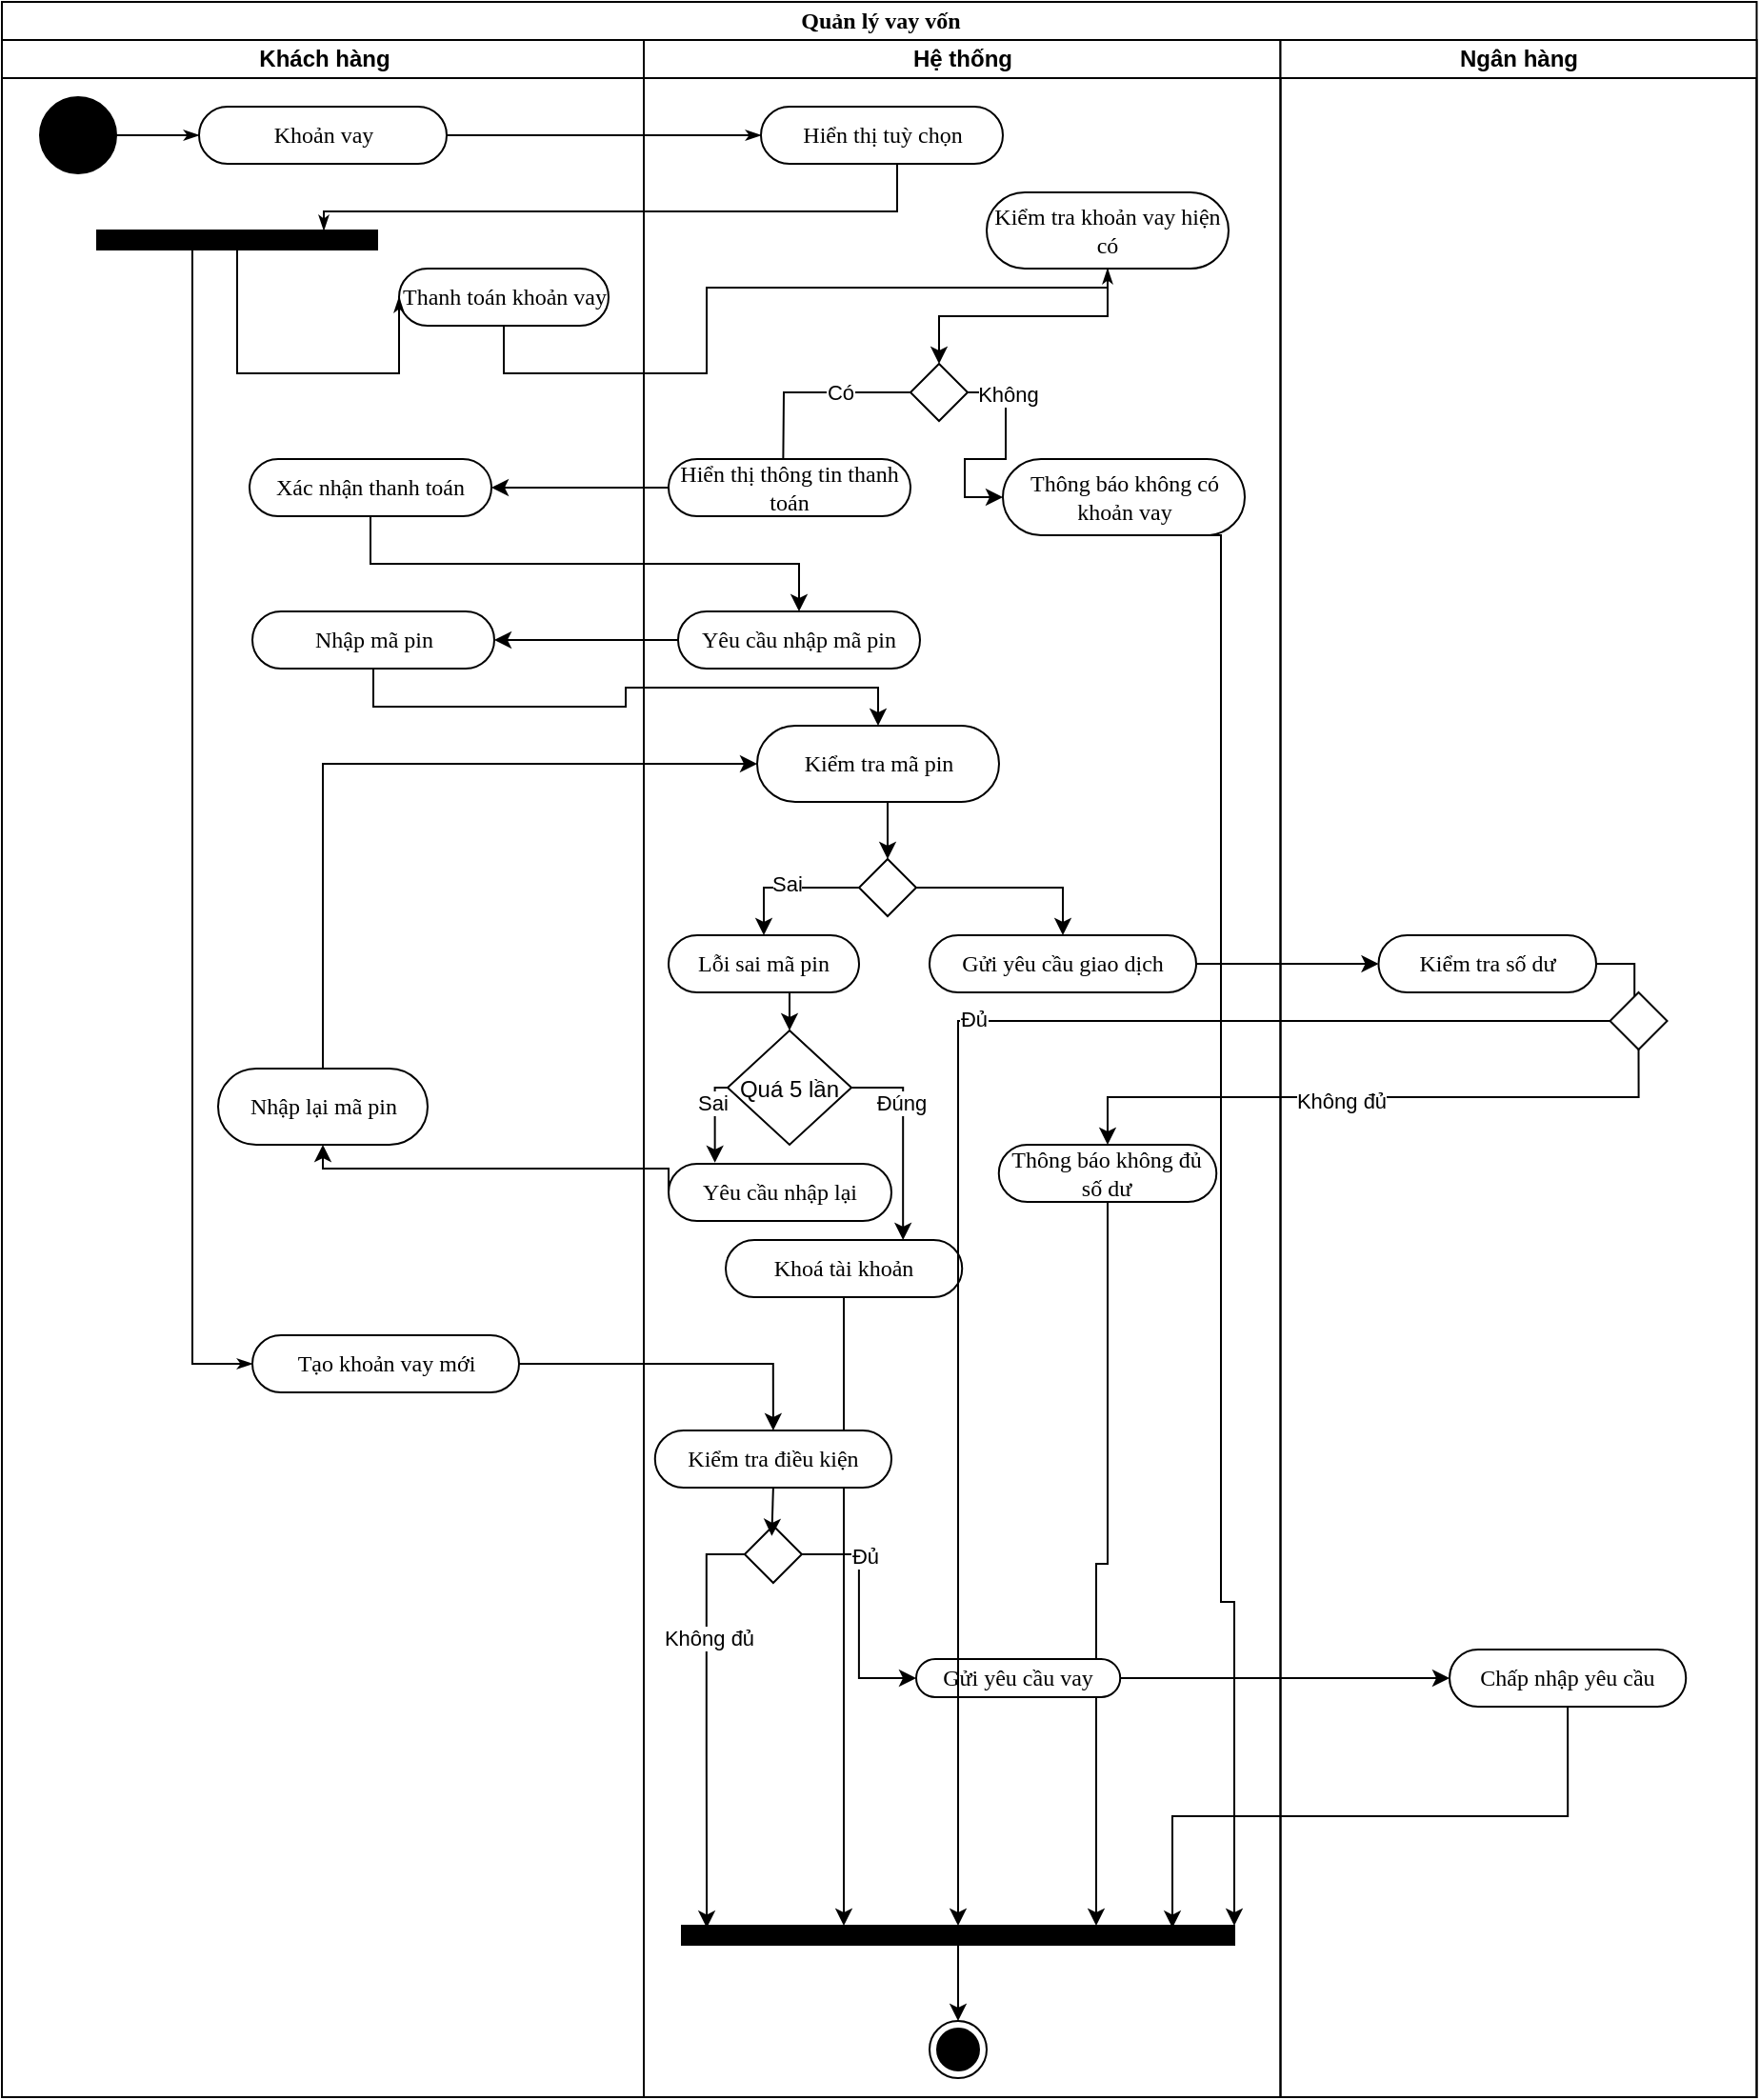 <mxfile version="26.0.16">
  <diagram name="Trang-1" id="R6pPkdFJowUrBxE6vwju">
    <mxGraphModel dx="1647" dy="-241" grid="1" gridSize="10" guides="1" tooltips="1" connect="1" arrows="1" fold="1" page="1" pageScale="1" pageWidth="827" pageHeight="1169" math="0" shadow="0">
      <root>
        <mxCell id="0" />
        <mxCell id="1" parent="0" />
        <mxCell id="VxItNK5nw-ICN9mxkyNQ-1" value="&#xa;    &#xa;        &#xa;            &#xa;            &#xa;            &#xa;            &#xa;                &#xa;                &#xa;            &#xa;            &#xa;            &#xa;        &#xa;        &#xa;        &#xa;            &#xa;            &#xa;                &#xa;                &#xa;            &#xa;            &#xa;            &#xa;                &#xa;                &#xa;            &#xa;            &#xa;        &#xa;        &#xa;        &#xa;            &#xa;            &#xa;                &#xa;                &#xa;            &#xa;        &#xa;        &#xa;        &#xa;        &#xa;    &#xa;" style="text;whiteSpace=wrap;html=1;" vertex="1" parent="1">
          <mxGeometry x="930" y="1400" width="30" height="580" as="geometry" />
        </mxCell>
        <mxCell id="VxItNK5nw-ICN9mxkyNQ-2" value="Quản lý vay vốn" style="swimlane;html=1;childLayout=stackLayout;startSize=20;rounded=0;shadow=0;comic=0;labelBackgroundColor=none;strokeWidth=1;fontFamily=Verdana;fontSize=12;align=center;fixedWidth=1;" vertex="1" parent="1">
          <mxGeometry x="470" y="1170" width="921.25" height="1100" as="geometry">
            <mxRectangle x="40" y="20" width="70" height="30" as="alternateBounds" />
          </mxGeometry>
        </mxCell>
        <mxCell id="VxItNK5nw-ICN9mxkyNQ-3" style="edgeStyle=orthogonalEdgeStyle;rounded=0;html=1;labelBackgroundColor=none;startArrow=none;startFill=0;startSize=5;endArrow=classicThin;endFill=1;endSize=5;jettySize=auto;orthogonalLoop=1;strokeWidth=1;fontFamily=Verdana;fontSize=12" edge="1" parent="VxItNK5nw-ICN9mxkyNQ-2" source="VxItNK5nw-ICN9mxkyNQ-15" target="VxItNK5nw-ICN9mxkyNQ-25">
          <mxGeometry relative="1" as="geometry">
            <mxPoint x="400" y="160" as="targetPoint" />
          </mxGeometry>
        </mxCell>
        <mxCell id="VxItNK5nw-ICN9mxkyNQ-4" style="edgeStyle=orthogonalEdgeStyle;rounded=0;html=1;labelBackgroundColor=none;startArrow=none;startFill=0;startSize=5;endArrow=classicThin;endFill=1;endSize=5;jettySize=auto;orthogonalLoop=1;strokeWidth=1;fontFamily=Verdana;fontSize=12" edge="1" parent="VxItNK5nw-ICN9mxkyNQ-2" source="VxItNK5nw-ICN9mxkyNQ-25" target="VxItNK5nw-ICN9mxkyNQ-17">
          <mxGeometry relative="1" as="geometry">
            <mxPoint x="244" y="80" as="sourcePoint" />
            <mxPoint x="409" y="80" as="targetPoint" />
            <Array as="points">
              <mxPoint x="470" y="110" />
              <mxPoint x="169" y="110" />
            </Array>
          </mxGeometry>
        </mxCell>
        <mxCell id="VxItNK5nw-ICN9mxkyNQ-5" style="edgeStyle=orthogonalEdgeStyle;rounded=0;html=1;labelBackgroundColor=none;startArrow=none;startFill=0;startSize=5;endArrow=classicThin;endFill=1;endSize=5;jettySize=auto;orthogonalLoop=1;strokeWidth=1;fontFamily=Verdana;fontSize=12;" edge="1" parent="VxItNK5nw-ICN9mxkyNQ-2" source="VxItNK5nw-ICN9mxkyNQ-18" target="VxItNK5nw-ICN9mxkyNQ-27">
          <mxGeometry relative="1" as="geometry">
            <mxPoint x="225" y="158" as="sourcePoint" />
            <mxPoint x="225" y="210" as="targetPoint" />
            <Array as="points">
              <mxPoint x="370" y="195" />
              <mxPoint x="370" y="150" />
            </Array>
          </mxGeometry>
        </mxCell>
        <mxCell id="VxItNK5nw-ICN9mxkyNQ-6" style="edgeStyle=elbowEdgeStyle;rounded=0;orthogonalLoop=1;jettySize=auto;html=1;elbow=vertical;exitX=0;exitY=0.5;exitDx=0;exitDy=0;" edge="1" parent="VxItNK5nw-ICN9mxkyNQ-2" source="VxItNK5nw-ICN9mxkyNQ-38" target="VxItNK5nw-ICN9mxkyNQ-22">
          <mxGeometry relative="1" as="geometry" />
        </mxCell>
        <mxCell id="VxItNK5nw-ICN9mxkyNQ-7" style="edgeStyle=orthogonalEdgeStyle;rounded=0;orthogonalLoop=1;jettySize=auto;html=1;exitX=0;exitY=0.5;exitDx=0;exitDy=0;entryX=1;entryY=0.5;entryDx=0;entryDy=0;" edge="1" parent="VxItNK5nw-ICN9mxkyNQ-2" source="VxItNK5nw-ICN9mxkyNQ-48" target="VxItNK5nw-ICN9mxkyNQ-21">
          <mxGeometry relative="1" as="geometry" />
        </mxCell>
        <mxCell id="VxItNK5nw-ICN9mxkyNQ-8" style="edgeStyle=orthogonalEdgeStyle;rounded=0;orthogonalLoop=1;jettySize=auto;html=1;exitX=0.5;exitY=1;exitDx=0;exitDy=0;entryX=0.5;entryY=0;entryDx=0;entryDy=0;" edge="1" parent="VxItNK5nw-ICN9mxkyNQ-2" source="VxItNK5nw-ICN9mxkyNQ-21" target="VxItNK5nw-ICN9mxkyNQ-49">
          <mxGeometry relative="1" as="geometry">
            <mxPoint x="380" y="330" as="targetPoint" />
          </mxGeometry>
        </mxCell>
        <mxCell id="VxItNK5nw-ICN9mxkyNQ-9" style="edgeStyle=orthogonalEdgeStyle;rounded=0;orthogonalLoop=1;jettySize=auto;html=1;exitX=0;exitY=0.5;exitDx=0;exitDy=0;entryX=1;entryY=0.5;entryDx=0;entryDy=0;" edge="1" parent="VxItNK5nw-ICN9mxkyNQ-2" source="VxItNK5nw-ICN9mxkyNQ-49" target="VxItNK5nw-ICN9mxkyNQ-23">
          <mxGeometry relative="1" as="geometry" />
        </mxCell>
        <mxCell id="VxItNK5nw-ICN9mxkyNQ-10" style="edgeStyle=orthogonalEdgeStyle;rounded=0;orthogonalLoop=1;jettySize=auto;html=1;exitX=0.5;exitY=1;exitDx=0;exitDy=0;entryX=0.5;entryY=0;entryDx=0;entryDy=0;" edge="1" parent="VxItNK5nw-ICN9mxkyNQ-2" source="VxItNK5nw-ICN9mxkyNQ-23" target="VxItNK5nw-ICN9mxkyNQ-33">
          <mxGeometry relative="1" as="geometry">
            <mxPoint x="390" y="400" as="targetPoint" />
          </mxGeometry>
        </mxCell>
        <mxCell id="VxItNK5nw-ICN9mxkyNQ-11" style="edgeStyle=orthogonalEdgeStyle;rounded=0;orthogonalLoop=1;jettySize=auto;html=1;exitX=1;exitY=0.5;exitDx=0;exitDy=0;entryX=0;entryY=0.5;entryDx=0;entryDy=0;" edge="1" parent="VxItNK5nw-ICN9mxkyNQ-2" source="VxItNK5nw-ICN9mxkyNQ-36" target="VxItNK5nw-ICN9mxkyNQ-69">
          <mxGeometry relative="1" as="geometry" />
        </mxCell>
        <mxCell id="VxItNK5nw-ICN9mxkyNQ-12" value="Khách hàng" style="swimlane;html=1;startSize=20;" vertex="1" parent="VxItNK5nw-ICN9mxkyNQ-2">
          <mxGeometry y="20" width="337" height="1080" as="geometry" />
        </mxCell>
        <mxCell id="VxItNK5nw-ICN9mxkyNQ-13" value="Tạo khoản vay mới" style="rounded=1;whiteSpace=wrap;html=1;shadow=0;comic=0;labelBackgroundColor=none;strokeWidth=1;fontFamily=Verdana;fontSize=12;align=center;arcSize=50;" vertex="1" parent="VxItNK5nw-ICN9mxkyNQ-12">
          <mxGeometry x="131.5" y="680" width="140" height="30" as="geometry" />
        </mxCell>
        <mxCell id="VxItNK5nw-ICN9mxkyNQ-14" value="" style="ellipse;whiteSpace=wrap;html=1;rounded=0;shadow=0;comic=0;labelBackgroundColor=none;strokeWidth=1;fillColor=#000000;fontFamily=Verdana;fontSize=12;align=center;" vertex="1" parent="VxItNK5nw-ICN9mxkyNQ-12">
          <mxGeometry x="20" y="30" width="40" height="40" as="geometry" />
        </mxCell>
        <mxCell id="VxItNK5nw-ICN9mxkyNQ-15" value="Khoản vay" style="rounded=1;whiteSpace=wrap;html=1;shadow=0;comic=0;labelBackgroundColor=none;strokeWidth=1;fontFamily=Verdana;fontSize=12;align=center;arcSize=50;" vertex="1" parent="VxItNK5nw-ICN9mxkyNQ-12">
          <mxGeometry x="103.5" y="35" width="130" height="30" as="geometry" />
        </mxCell>
        <mxCell id="VxItNK5nw-ICN9mxkyNQ-16" style="edgeStyle=orthogonalEdgeStyle;rounded=0;html=1;labelBackgroundColor=none;startArrow=none;startFill=0;startSize=5;endArrow=classicThin;endFill=1;endSize=5;jettySize=auto;orthogonalLoop=1;strokeWidth=1;fontFamily=Verdana;fontSize=12" edge="1" parent="VxItNK5nw-ICN9mxkyNQ-12" source="VxItNK5nw-ICN9mxkyNQ-14" target="VxItNK5nw-ICN9mxkyNQ-15">
          <mxGeometry relative="1" as="geometry" />
        </mxCell>
        <mxCell id="VxItNK5nw-ICN9mxkyNQ-17" value="" style="whiteSpace=wrap;html=1;rounded=0;shadow=0;comic=0;labelBackgroundColor=none;strokeWidth=1;fillColor=#000000;fontFamily=Verdana;fontSize=12;align=center;rotation=0;" vertex="1" parent="VxItNK5nw-ICN9mxkyNQ-12">
          <mxGeometry x="50" y="100" width="147" height="10" as="geometry" />
        </mxCell>
        <mxCell id="VxItNK5nw-ICN9mxkyNQ-18" value="Thanh toán khoản vay" style="rounded=1;whiteSpace=wrap;html=1;shadow=0;comic=0;labelBackgroundColor=none;strokeWidth=1;fontFamily=Verdana;fontSize=12;align=center;arcSize=50;" vertex="1" parent="VxItNK5nw-ICN9mxkyNQ-12">
          <mxGeometry x="208.5" y="120" width="110" height="30" as="geometry" />
        </mxCell>
        <mxCell id="VxItNK5nw-ICN9mxkyNQ-19" style="edgeStyle=orthogonalEdgeStyle;rounded=0;html=1;labelBackgroundColor=none;startArrow=none;startFill=0;startSize=5;endArrow=classicThin;endFill=1;endSize=5;jettySize=auto;orthogonalLoop=1;strokeWidth=1;fontFamily=Verdana;fontSize=12;exitX=0.34;exitY=1;exitDx=0;exitDy=0;exitPerimeter=0;entryX=0;entryY=0.5;entryDx=0;entryDy=0;" edge="1" parent="VxItNK5nw-ICN9mxkyNQ-12" source="VxItNK5nw-ICN9mxkyNQ-17" target="VxItNK5nw-ICN9mxkyNQ-13">
          <mxGeometry relative="1" as="geometry">
            <Array as="points">
              <mxPoint x="100" y="695" />
            </Array>
            <mxPoint x="120" y="150" as="sourcePoint" />
            <mxPoint x="237" y="215" as="targetPoint" />
          </mxGeometry>
        </mxCell>
        <mxCell id="VxItNK5nw-ICN9mxkyNQ-20" style="edgeStyle=orthogonalEdgeStyle;rounded=0;html=1;labelBackgroundColor=none;startArrow=none;startFill=0;startSize=5;endArrow=classicThin;endFill=1;endSize=5;jettySize=auto;orthogonalLoop=1;strokeWidth=1;fontFamily=Verdana;fontSize=12;entryX=0;entryY=0.5;entryDx=0;entryDy=0;" edge="1" parent="VxItNK5nw-ICN9mxkyNQ-12" source="VxItNK5nw-ICN9mxkyNQ-17" target="VxItNK5nw-ICN9mxkyNQ-18">
          <mxGeometry relative="1" as="geometry">
            <mxPoint x="190" y="230" as="sourcePoint" />
            <mxPoint x="90" y="290" as="targetPoint" />
            <Array as="points">
              <mxPoint x="124" y="175" />
              <mxPoint x="209" y="175" />
            </Array>
          </mxGeometry>
        </mxCell>
        <mxCell id="VxItNK5nw-ICN9mxkyNQ-21" value="Xác nhận thanh toán" style="rounded=1;whiteSpace=wrap;html=1;shadow=0;comic=0;labelBackgroundColor=none;strokeWidth=1;fontFamily=Verdana;fontSize=12;align=center;arcSize=50;" vertex="1" parent="VxItNK5nw-ICN9mxkyNQ-12">
          <mxGeometry x="130" y="220" width="127" height="30" as="geometry" />
        </mxCell>
        <mxCell id="VxItNK5nw-ICN9mxkyNQ-22" value="Nhập lại mã pin" style="rounded=1;whiteSpace=wrap;html=1;shadow=0;comic=0;labelBackgroundColor=none;strokeWidth=1;fontFamily=Verdana;fontSize=12;align=center;arcSize=50;" vertex="1" parent="VxItNK5nw-ICN9mxkyNQ-12">
          <mxGeometry x="113.5" y="540" width="110" height="40" as="geometry" />
        </mxCell>
        <mxCell id="VxItNK5nw-ICN9mxkyNQ-23" value="Nhập mã pin" style="rounded=1;whiteSpace=wrap;html=1;shadow=0;comic=0;labelBackgroundColor=none;strokeWidth=1;fontFamily=Verdana;fontSize=12;align=center;arcSize=50;" vertex="1" parent="VxItNK5nw-ICN9mxkyNQ-12">
          <mxGeometry x="131.5" y="300" width="127" height="30" as="geometry" />
        </mxCell>
        <mxCell id="VxItNK5nw-ICN9mxkyNQ-24" value="Hệ thống" style="swimlane;html=1;startSize=20;" vertex="1" parent="VxItNK5nw-ICN9mxkyNQ-2">
          <mxGeometry x="337" y="20" width="334.25" height="1080" as="geometry" />
        </mxCell>
        <mxCell id="VxItNK5nw-ICN9mxkyNQ-25" value="Hiển thị tuỳ chọn" style="rounded=1;whiteSpace=wrap;html=1;shadow=0;comic=0;labelBackgroundColor=none;strokeWidth=1;fontFamily=Verdana;fontSize=12;align=center;arcSize=50;" vertex="1" parent="VxItNK5nw-ICN9mxkyNQ-24">
          <mxGeometry x="61.5" y="35" width="127" height="30" as="geometry" />
        </mxCell>
        <mxCell id="VxItNK5nw-ICN9mxkyNQ-26" style="edgeStyle=orthogonalEdgeStyle;rounded=0;orthogonalLoop=1;jettySize=auto;html=1;exitX=0.5;exitY=1;exitDx=0;exitDy=0;entryX=0.5;entryY=0;entryDx=0;entryDy=0;" edge="1" parent="VxItNK5nw-ICN9mxkyNQ-24" source="VxItNK5nw-ICN9mxkyNQ-27" target="VxItNK5nw-ICN9mxkyNQ-47">
          <mxGeometry relative="1" as="geometry" />
        </mxCell>
        <mxCell id="VxItNK5nw-ICN9mxkyNQ-27" value="Kiểm tra khoản vay hiện có" style="rounded=1;whiteSpace=wrap;html=1;shadow=0;comic=0;labelBackgroundColor=none;strokeWidth=1;fontFamily=Verdana;fontSize=12;align=center;arcSize=50;" vertex="1" parent="VxItNK5nw-ICN9mxkyNQ-24">
          <mxGeometry x="180" y="80" width="127" height="40" as="geometry" />
        </mxCell>
        <mxCell id="VxItNK5nw-ICN9mxkyNQ-28" style="edgeStyle=orthogonalEdgeStyle;rounded=0;orthogonalLoop=1;jettySize=auto;html=1;exitX=0;exitY=0.5;exitDx=0;exitDy=0;entryX=0.5;entryY=0;entryDx=0;entryDy=0;" edge="1" parent="VxItNK5nw-ICN9mxkyNQ-24" source="VxItNK5nw-ICN9mxkyNQ-31" target="VxItNK5nw-ICN9mxkyNQ-51">
          <mxGeometry relative="1" as="geometry" />
        </mxCell>
        <mxCell id="VxItNK5nw-ICN9mxkyNQ-29" value="Sai" style="edgeLabel;html=1;align=center;verticalAlign=middle;resizable=0;points=[];" vertex="1" connectable="0" parent="VxItNK5nw-ICN9mxkyNQ-28">
          <mxGeometry x="0.031" y="-2" relative="1" as="geometry">
            <mxPoint as="offset" />
          </mxGeometry>
        </mxCell>
        <mxCell id="VxItNK5nw-ICN9mxkyNQ-30" style="edgeStyle=orthogonalEdgeStyle;rounded=0;orthogonalLoop=1;jettySize=auto;html=1;exitX=1;exitY=0.5;exitDx=0;exitDy=0;entryX=0.5;entryY=0;entryDx=0;entryDy=0;" edge="1" parent="VxItNK5nw-ICN9mxkyNQ-24" source="VxItNK5nw-ICN9mxkyNQ-31" target="VxItNK5nw-ICN9mxkyNQ-36">
          <mxGeometry relative="1" as="geometry" />
        </mxCell>
        <mxCell id="VxItNK5nw-ICN9mxkyNQ-31" value="" style="rhombus;" vertex="1" parent="VxItNK5nw-ICN9mxkyNQ-24">
          <mxGeometry x="113" y="430" width="30" height="30" as="geometry" />
        </mxCell>
        <mxCell id="VxItNK5nw-ICN9mxkyNQ-32" style="edgeStyle=orthogonalEdgeStyle;rounded=0;orthogonalLoop=1;jettySize=auto;html=1;exitX=0.5;exitY=1;exitDx=0;exitDy=0;entryX=0.5;entryY=0;entryDx=0;entryDy=0;" edge="1" parent="VxItNK5nw-ICN9mxkyNQ-24" source="VxItNK5nw-ICN9mxkyNQ-33" target="VxItNK5nw-ICN9mxkyNQ-31">
          <mxGeometry relative="1" as="geometry" />
        </mxCell>
        <mxCell id="VxItNK5nw-ICN9mxkyNQ-33" value="Kiểm tra mã pin" style="rounded=1;whiteSpace=wrap;html=1;shadow=0;comic=0;labelBackgroundColor=none;strokeWidth=1;fontFamily=Verdana;fontSize=12;align=center;arcSize=50;" vertex="1" parent="VxItNK5nw-ICN9mxkyNQ-24">
          <mxGeometry x="59.5" y="360" width="127" height="40" as="geometry" />
        </mxCell>
        <mxCell id="VxItNK5nw-ICN9mxkyNQ-34" style="edgeStyle=orthogonalEdgeStyle;rounded=0;orthogonalLoop=1;jettySize=auto;html=1;exitX=0.5;exitY=1;exitDx=0;exitDy=0;entryX=1;entryY=0;entryDx=0;entryDy=0;" edge="1" parent="VxItNK5nw-ICN9mxkyNQ-24" source="VxItNK5nw-ICN9mxkyNQ-35" target="VxItNK5nw-ICN9mxkyNQ-42">
          <mxGeometry relative="1" as="geometry">
            <Array as="points">
              <mxPoint x="303" y="260" />
              <mxPoint x="303" y="820" />
            </Array>
          </mxGeometry>
        </mxCell>
        <mxCell id="VxItNK5nw-ICN9mxkyNQ-35" value="Thông báo không có khoản vay" style="rounded=1;whiteSpace=wrap;html=1;shadow=0;comic=0;labelBackgroundColor=none;strokeWidth=1;fontFamily=Verdana;fontSize=12;align=center;arcSize=50;" vertex="1" parent="VxItNK5nw-ICN9mxkyNQ-24">
          <mxGeometry x="188.5" y="220" width="127" height="40" as="geometry" />
        </mxCell>
        <mxCell id="VxItNK5nw-ICN9mxkyNQ-36" value="Gửi yêu cầu giao dịch" style="rounded=1;whiteSpace=wrap;html=1;shadow=0;comic=0;labelBackgroundColor=none;strokeWidth=1;fontFamily=Verdana;fontSize=12;align=center;arcSize=50;" vertex="1" parent="VxItNK5nw-ICN9mxkyNQ-24">
          <mxGeometry x="150" y="470" width="140" height="30" as="geometry" />
        </mxCell>
        <mxCell id="VxItNK5nw-ICN9mxkyNQ-37" value="" style="ellipse;html=1;shape=endState;fillColor=strokeColor;" vertex="1" parent="VxItNK5nw-ICN9mxkyNQ-24">
          <mxGeometry x="150" y="1040" width="30" height="30" as="geometry" />
        </mxCell>
        <mxCell id="VxItNK5nw-ICN9mxkyNQ-38" value="Yêu cầu nhập lại" style="rounded=1;whiteSpace=wrap;html=1;shadow=0;comic=0;labelBackgroundColor=none;strokeWidth=1;fontFamily=Verdana;fontSize=12;align=center;arcSize=50;" vertex="1" parent="VxItNK5nw-ICN9mxkyNQ-24">
          <mxGeometry x="13" y="590" width="117" height="30" as="geometry" />
        </mxCell>
        <mxCell id="VxItNK5nw-ICN9mxkyNQ-39" style="edgeStyle=elbowEdgeStyle;rounded=0;orthogonalLoop=1;jettySize=auto;html=1;" edge="1" parent="VxItNK5nw-ICN9mxkyNQ-24" source="VxItNK5nw-ICN9mxkyNQ-40" target="VxItNK5nw-ICN9mxkyNQ-42">
          <mxGeometry relative="1" as="geometry">
            <mxPoint x="263" y="830" as="targetPoint" />
          </mxGeometry>
        </mxCell>
        <mxCell id="VxItNK5nw-ICN9mxkyNQ-40" value="Khoá tài khoản" style="rounded=1;whiteSpace=wrap;html=1;shadow=0;comic=0;labelBackgroundColor=none;strokeWidth=1;fontFamily=Verdana;fontSize=12;align=center;arcSize=50;" vertex="1" parent="VxItNK5nw-ICN9mxkyNQ-24">
          <mxGeometry x="43" y="630" width="124.12" height="30" as="geometry" />
        </mxCell>
        <mxCell id="VxItNK5nw-ICN9mxkyNQ-41" style="edgeStyle=orthogonalEdgeStyle;rounded=0;orthogonalLoop=1;jettySize=auto;html=1;" edge="1" parent="VxItNK5nw-ICN9mxkyNQ-24" source="VxItNK5nw-ICN9mxkyNQ-42" target="VxItNK5nw-ICN9mxkyNQ-37">
          <mxGeometry relative="1" as="geometry" />
        </mxCell>
        <mxCell id="VxItNK5nw-ICN9mxkyNQ-42" value="" style="whiteSpace=wrap;html=1;rounded=0;shadow=0;comic=0;labelBackgroundColor=none;strokeWidth=1;fillColor=#000000;fontFamily=Verdana;fontSize=12;align=center;rotation=0;" vertex="1" parent="VxItNK5nw-ICN9mxkyNQ-24">
          <mxGeometry x="20" y="990" width="290" height="10" as="geometry" />
        </mxCell>
        <mxCell id="VxItNK5nw-ICN9mxkyNQ-43" style="edgeStyle=orthogonalEdgeStyle;rounded=0;orthogonalLoop=1;jettySize=auto;html=1;exitX=0;exitY=0.5;exitDx=0;exitDy=0;" edge="1" parent="VxItNK5nw-ICN9mxkyNQ-24" source="VxItNK5nw-ICN9mxkyNQ-47">
          <mxGeometry relative="1" as="geometry">
            <mxPoint x="73" y="240" as="targetPoint" />
          </mxGeometry>
        </mxCell>
        <mxCell id="VxItNK5nw-ICN9mxkyNQ-44" value="Có" style="edgeLabel;html=1;align=center;verticalAlign=middle;resizable=0;points=[];" vertex="1" connectable="0" parent="VxItNK5nw-ICN9mxkyNQ-43">
          <mxGeometry x="-0.38" relative="1" as="geometry">
            <mxPoint as="offset" />
          </mxGeometry>
        </mxCell>
        <mxCell id="VxItNK5nw-ICN9mxkyNQ-45" style="edgeStyle=orthogonalEdgeStyle;rounded=0;orthogonalLoop=1;jettySize=auto;html=1;exitX=1;exitY=0.5;exitDx=0;exitDy=0;entryX=0;entryY=0.5;entryDx=0;entryDy=0;" edge="1" parent="VxItNK5nw-ICN9mxkyNQ-24" source="VxItNK5nw-ICN9mxkyNQ-47" target="VxItNK5nw-ICN9mxkyNQ-35">
          <mxGeometry relative="1" as="geometry" />
        </mxCell>
        <mxCell id="VxItNK5nw-ICN9mxkyNQ-46" value="Không" style="edgeLabel;html=1;align=center;verticalAlign=middle;resizable=0;points=[];" vertex="1" connectable="0" parent="VxItNK5nw-ICN9mxkyNQ-45">
          <mxGeometry x="-0.65" y="1" relative="1" as="geometry">
            <mxPoint as="offset" />
          </mxGeometry>
        </mxCell>
        <mxCell id="VxItNK5nw-ICN9mxkyNQ-47" value="" style="rhombus;" vertex="1" parent="VxItNK5nw-ICN9mxkyNQ-24">
          <mxGeometry x="140" y="170" width="30" height="30" as="geometry" />
        </mxCell>
        <mxCell id="VxItNK5nw-ICN9mxkyNQ-48" value="Hiển thị thông tin thanh toán" style="rounded=1;whiteSpace=wrap;html=1;shadow=0;comic=0;labelBackgroundColor=none;strokeWidth=1;fontFamily=Verdana;fontSize=12;align=center;arcSize=50;" vertex="1" parent="VxItNK5nw-ICN9mxkyNQ-24">
          <mxGeometry x="13" y="220" width="127" height="30" as="geometry" />
        </mxCell>
        <mxCell id="VxItNK5nw-ICN9mxkyNQ-49" value="Yêu cầu nhập mã pin&lt;span style=&quot;color: rgba(0, 0, 0, 0); font-family: monospace; font-size: 0px; text-align: start; text-wrap-mode: nowrap;&quot;&gt;%3CmxGraphModel%3E%3Croot%3E%3CmxCell%20id%3D%220%22%2F%3E%3CmxCell%20id%3D%221%22%20parent%3D%220%22%2F%3E%3CmxCell%20id%3D%222%22%20value%3D%22Hi%E1%BB%83n%20th%E1%BB%8B%20tu%E1%BB%B3%20ch%E1%BB%8Dn%22%20style%3D%22rounded%3D1%3BwhiteSpace%3Dwrap%3Bhtml%3D1%3Bshadow%3D0%3Bcomic%3D0%3BlabelBackgroundColor%3Dnone%3BstrokeWidth%3D1%3BfontFamily%3DVerdana%3BfontSize%3D12%3Balign%3Dcenter%3BarcSize%3D50%3B%22%20vertex%3D%221%22%20parent%3D%221%22%3E%3CmxGeometry%20x%3D%22888.5%22%20y%3D%221565%22%20width%3D%22127%22%20height%3D%2230%22%20as%3D%22geometry%22%2F%3E%3C%2FmxCell%3E%3C%2Froot%3E%3C%2FmxGraphModel%3E&lt;/span&gt;" style="rounded=1;whiteSpace=wrap;html=1;shadow=0;comic=0;labelBackgroundColor=none;strokeWidth=1;fontFamily=Verdana;fontSize=12;align=center;arcSize=50;" vertex="1" parent="VxItNK5nw-ICN9mxkyNQ-24">
          <mxGeometry x="18" y="300" width="127" height="30" as="geometry" />
        </mxCell>
        <mxCell id="VxItNK5nw-ICN9mxkyNQ-50" style="edgeStyle=orthogonalEdgeStyle;rounded=0;orthogonalLoop=1;jettySize=auto;html=1;exitX=0.5;exitY=1;exitDx=0;exitDy=0;entryX=0.5;entryY=0;entryDx=0;entryDy=0;" edge="1" parent="VxItNK5nw-ICN9mxkyNQ-24" source="VxItNK5nw-ICN9mxkyNQ-51" target="VxItNK5nw-ICN9mxkyNQ-58">
          <mxGeometry relative="1" as="geometry" />
        </mxCell>
        <mxCell id="VxItNK5nw-ICN9mxkyNQ-51" value="Lỗi sai mã pin" style="rounded=1;whiteSpace=wrap;html=1;shadow=0;comic=0;labelBackgroundColor=none;strokeWidth=1;fontFamily=Verdana;fontSize=12;align=center;arcSize=50;" vertex="1" parent="VxItNK5nw-ICN9mxkyNQ-24">
          <mxGeometry x="13" y="470" width="100" height="30" as="geometry" />
        </mxCell>
        <mxCell id="VxItNK5nw-ICN9mxkyNQ-52" value="Thông báo không đủ số dư" style="rounded=1;whiteSpace=wrap;html=1;shadow=0;comic=0;labelBackgroundColor=none;strokeWidth=1;fontFamily=Verdana;fontSize=12;align=center;arcSize=50;" vertex="1" parent="VxItNK5nw-ICN9mxkyNQ-24">
          <mxGeometry x="186.38" y="580" width="114.25" height="30" as="geometry" />
        </mxCell>
        <mxCell id="VxItNK5nw-ICN9mxkyNQ-53" style="edgeStyle=orthogonalEdgeStyle;rounded=0;orthogonalLoop=1;jettySize=auto;html=1;exitX=0.5;exitY=1;exitDx=0;exitDy=0;entryX=0.75;entryY=0;entryDx=0;entryDy=0;" edge="1" parent="VxItNK5nw-ICN9mxkyNQ-24" source="VxItNK5nw-ICN9mxkyNQ-52" target="VxItNK5nw-ICN9mxkyNQ-42">
          <mxGeometry relative="1" as="geometry" />
        </mxCell>
        <mxCell id="VxItNK5nw-ICN9mxkyNQ-54" style="edgeStyle=orthogonalEdgeStyle;rounded=0;orthogonalLoop=1;jettySize=auto;html=1;exitX=1;exitY=0.5;exitDx=0;exitDy=0;entryX=0.75;entryY=0;entryDx=0;entryDy=0;" edge="1" parent="VxItNK5nw-ICN9mxkyNQ-24" source="VxItNK5nw-ICN9mxkyNQ-58" target="VxItNK5nw-ICN9mxkyNQ-40">
          <mxGeometry relative="1" as="geometry">
            <mxPoint x="143" y="555.231" as="targetPoint" />
          </mxGeometry>
        </mxCell>
        <mxCell id="VxItNK5nw-ICN9mxkyNQ-55" value="Đúng" style="edgeLabel;html=1;align=center;verticalAlign=middle;resizable=0;points=[];" vertex="1" connectable="0" parent="VxItNK5nw-ICN9mxkyNQ-54">
          <mxGeometry x="-0.351" y="-1" relative="1" as="geometry">
            <mxPoint as="offset" />
          </mxGeometry>
        </mxCell>
        <mxCell id="VxItNK5nw-ICN9mxkyNQ-56" style="edgeStyle=orthogonalEdgeStyle;rounded=0;orthogonalLoop=1;jettySize=auto;html=1;exitX=0;exitY=0.5;exitDx=0;exitDy=0;entryX=0.208;entryY=-0.019;entryDx=0;entryDy=0;entryPerimeter=0;" edge="1" parent="VxItNK5nw-ICN9mxkyNQ-24" source="VxItNK5nw-ICN9mxkyNQ-58" target="VxItNK5nw-ICN9mxkyNQ-38">
          <mxGeometry relative="1" as="geometry" />
        </mxCell>
        <mxCell id="VxItNK5nw-ICN9mxkyNQ-57" value="Sai" style="edgeLabel;html=1;align=center;verticalAlign=middle;resizable=0;points=[];" vertex="1" connectable="0" parent="VxItNK5nw-ICN9mxkyNQ-56">
          <mxGeometry x="-0.366" y="-2" relative="1" as="geometry">
            <mxPoint as="offset" />
          </mxGeometry>
        </mxCell>
        <mxCell id="VxItNK5nw-ICN9mxkyNQ-58" value="Quá 5 lần" style="rhombus;" vertex="1" parent="VxItNK5nw-ICN9mxkyNQ-24">
          <mxGeometry x="44" y="520" width="65" height="60" as="geometry" />
        </mxCell>
        <mxCell id="VxItNK5nw-ICN9mxkyNQ-59" value="Kiểm tra điều kiện" style="rounded=1;whiteSpace=wrap;html=1;shadow=0;comic=0;labelBackgroundColor=none;strokeWidth=1;fontFamily=Verdana;fontSize=12;align=center;arcSize=50;" vertex="1" parent="VxItNK5nw-ICN9mxkyNQ-24">
          <mxGeometry x="5.88" y="730" width="124.12" height="30" as="geometry" />
        </mxCell>
        <mxCell id="VxItNK5nw-ICN9mxkyNQ-60" style="edgeStyle=orthogonalEdgeStyle;rounded=0;orthogonalLoop=1;jettySize=auto;html=1;exitX=1;exitY=0.5;exitDx=0;exitDy=0;entryX=0;entryY=0.5;entryDx=0;entryDy=0;" edge="1" parent="VxItNK5nw-ICN9mxkyNQ-24" source="VxItNK5nw-ICN9mxkyNQ-64" target="VxItNK5nw-ICN9mxkyNQ-66">
          <mxGeometry relative="1" as="geometry">
            <mxPoint x="113" y="850" as="targetPoint" />
          </mxGeometry>
        </mxCell>
        <mxCell id="VxItNK5nw-ICN9mxkyNQ-61" value="Đủ" style="edgeLabel;html=1;align=center;verticalAlign=middle;resizable=0;points=[];" vertex="1" connectable="0" parent="VxItNK5nw-ICN9mxkyNQ-60">
          <mxGeometry x="-0.503" y="3" relative="1" as="geometry">
            <mxPoint as="offset" />
          </mxGeometry>
        </mxCell>
        <mxCell id="VxItNK5nw-ICN9mxkyNQ-62" style="edgeStyle=orthogonalEdgeStyle;rounded=0;orthogonalLoop=1;jettySize=auto;html=1;exitX=0;exitY=0.5;exitDx=0;exitDy=0;entryX=0.045;entryY=0.114;entryDx=0;entryDy=0;entryPerimeter=0;" edge="1" parent="VxItNK5nw-ICN9mxkyNQ-24" source="VxItNK5nw-ICN9mxkyNQ-64" target="VxItNK5nw-ICN9mxkyNQ-42">
          <mxGeometry relative="1" as="geometry">
            <mxPoint x="23" y="850" as="targetPoint" />
          </mxGeometry>
        </mxCell>
        <mxCell id="VxItNK5nw-ICN9mxkyNQ-63" value="Không đủ" style="edgeLabel;html=1;align=center;verticalAlign=middle;resizable=0;points=[];" vertex="1" connectable="0" parent="VxItNK5nw-ICN9mxkyNQ-62">
          <mxGeometry x="-0.409" y="1" relative="1" as="geometry">
            <mxPoint as="offset" />
          </mxGeometry>
        </mxCell>
        <mxCell id="VxItNK5nw-ICN9mxkyNQ-64" value="" style="rhombus;" vertex="1" parent="VxItNK5nw-ICN9mxkyNQ-24">
          <mxGeometry x="52.94" y="780" width="30" height="30" as="geometry" />
        </mxCell>
        <mxCell id="VxItNK5nw-ICN9mxkyNQ-65" style="edgeStyle=orthogonalEdgeStyle;rounded=0;orthogonalLoop=1;jettySize=auto;html=1;exitX=0.5;exitY=1;exitDx=0;exitDy=0;entryX=0.475;entryY=0.18;entryDx=0;entryDy=0;entryPerimeter=0;" edge="1" parent="VxItNK5nw-ICN9mxkyNQ-24" source="VxItNK5nw-ICN9mxkyNQ-59" target="VxItNK5nw-ICN9mxkyNQ-64">
          <mxGeometry relative="1" as="geometry" />
        </mxCell>
        <mxCell id="VxItNK5nw-ICN9mxkyNQ-66" value="Gửi yêu cầu vay" style="rounded=1;whiteSpace=wrap;html=1;shadow=0;comic=0;labelBackgroundColor=none;strokeWidth=1;fontFamily=Verdana;fontSize=12;align=center;arcSize=50;" vertex="1" parent="VxItNK5nw-ICN9mxkyNQ-24">
          <mxGeometry x="143" y="850" width="107.12" height="20" as="geometry" />
        </mxCell>
        <mxCell id="VxItNK5nw-ICN9mxkyNQ-67" value="Ngân hàng" style="swimlane;html=1;startSize=20;" vertex="1" parent="VxItNK5nw-ICN9mxkyNQ-2">
          <mxGeometry x="671.25" y="20" width="250" height="1080" as="geometry" />
        </mxCell>
        <mxCell id="VxItNK5nw-ICN9mxkyNQ-68" style="edgeStyle=orthogonalEdgeStyle;rounded=0;orthogonalLoop=1;jettySize=auto;html=1;" edge="1" parent="VxItNK5nw-ICN9mxkyNQ-67" source="VxItNK5nw-ICN9mxkyNQ-69" target="VxItNK5nw-ICN9mxkyNQ-70">
          <mxGeometry relative="1" as="geometry" />
        </mxCell>
        <mxCell id="VxItNK5nw-ICN9mxkyNQ-69" value="Kiểm tra số dư" style="rounded=1;whiteSpace=wrap;html=1;shadow=0;comic=0;labelBackgroundColor=none;strokeWidth=1;fontFamily=Verdana;fontSize=12;align=center;arcSize=50;" vertex="1" parent="VxItNK5nw-ICN9mxkyNQ-67">
          <mxGeometry x="51.5" y="470" width="114.25" height="30" as="geometry" />
        </mxCell>
        <mxCell id="VxItNK5nw-ICN9mxkyNQ-70" value="" style="rhombus;" vertex="1" parent="VxItNK5nw-ICN9mxkyNQ-67">
          <mxGeometry x="173" y="500" width="30" height="30" as="geometry" />
        </mxCell>
        <mxCell id="VxItNK5nw-ICN9mxkyNQ-71" value="Chấp nhập yêu cầu" style="rounded=1;whiteSpace=wrap;html=1;shadow=0;comic=0;labelBackgroundColor=none;strokeWidth=1;fontFamily=Verdana;fontSize=12;align=center;arcSize=50;" vertex="1" parent="VxItNK5nw-ICN9mxkyNQ-67">
          <mxGeometry x="88.75" y="845" width="124.12" height="30" as="geometry" />
        </mxCell>
        <mxCell id="VxItNK5nw-ICN9mxkyNQ-72" style="edgeStyle=orthogonalEdgeStyle;rounded=0;orthogonalLoop=1;jettySize=auto;html=1;exitX=0;exitY=0.5;exitDx=0;exitDy=0;entryX=0.5;entryY=0;entryDx=0;entryDy=0;" edge="1" parent="VxItNK5nw-ICN9mxkyNQ-2" source="VxItNK5nw-ICN9mxkyNQ-70" target="VxItNK5nw-ICN9mxkyNQ-42">
          <mxGeometry relative="1" as="geometry">
            <mxPoint x="630" y="565.231" as="targetPoint" />
          </mxGeometry>
        </mxCell>
        <mxCell id="VxItNK5nw-ICN9mxkyNQ-73" value="Đủ" style="edgeLabel;html=1;align=center;verticalAlign=middle;resizable=0;points=[];" vertex="1" connectable="0" parent="VxItNK5nw-ICN9mxkyNQ-72">
          <mxGeometry x="-0.182" y="-1" relative="1" as="geometry">
            <mxPoint as="offset" />
          </mxGeometry>
        </mxCell>
        <mxCell id="VxItNK5nw-ICN9mxkyNQ-74" style="edgeStyle=orthogonalEdgeStyle;rounded=0;orthogonalLoop=1;jettySize=auto;html=1;exitX=0.5;exitY=0;exitDx=0;exitDy=0;entryX=0;entryY=0.5;entryDx=0;entryDy=0;" edge="1" parent="VxItNK5nw-ICN9mxkyNQ-2" source="VxItNK5nw-ICN9mxkyNQ-22" target="VxItNK5nw-ICN9mxkyNQ-33">
          <mxGeometry relative="1" as="geometry" />
        </mxCell>
        <mxCell id="VxItNK5nw-ICN9mxkyNQ-75" style="edgeStyle=orthogonalEdgeStyle;rounded=0;orthogonalLoop=1;jettySize=auto;html=1;exitX=0.5;exitY=1;exitDx=0;exitDy=0;entryX=0.5;entryY=0;entryDx=0;entryDy=0;" edge="1" parent="VxItNK5nw-ICN9mxkyNQ-2" source="VxItNK5nw-ICN9mxkyNQ-70" target="VxItNK5nw-ICN9mxkyNQ-52">
          <mxGeometry relative="1" as="geometry">
            <mxPoint x="614.25" y="700" as="targetPoint" />
          </mxGeometry>
        </mxCell>
        <mxCell id="VxItNK5nw-ICN9mxkyNQ-76" value="Không đủ" style="edgeLabel;html=1;align=center;verticalAlign=middle;resizable=0;points=[];" vertex="1" connectable="0" parent="VxItNK5nw-ICN9mxkyNQ-75">
          <mxGeometry x="0.105" y="2" relative="1" as="geometry">
            <mxPoint as="offset" />
          </mxGeometry>
        </mxCell>
        <mxCell id="VxItNK5nw-ICN9mxkyNQ-77" style="edgeStyle=orthogonalEdgeStyle;rounded=0;orthogonalLoop=1;jettySize=auto;html=1;exitX=1;exitY=0.5;exitDx=0;exitDy=0;entryX=0;entryY=0.5;entryDx=0;entryDy=0;" edge="1" parent="VxItNK5nw-ICN9mxkyNQ-2" source="VxItNK5nw-ICN9mxkyNQ-66" target="VxItNK5nw-ICN9mxkyNQ-71">
          <mxGeometry relative="1" as="geometry">
            <mxPoint x="750" y="879.846" as="targetPoint" />
          </mxGeometry>
        </mxCell>
        <mxCell id="VxItNK5nw-ICN9mxkyNQ-78" style="edgeStyle=orthogonalEdgeStyle;rounded=0;orthogonalLoop=1;jettySize=auto;html=1;exitX=0.5;exitY=1;exitDx=0;exitDy=0;entryX=0.888;entryY=0.114;entryDx=0;entryDy=0;entryPerimeter=0;" edge="1" parent="VxItNK5nw-ICN9mxkyNQ-2" source="VxItNK5nw-ICN9mxkyNQ-71" target="VxItNK5nw-ICN9mxkyNQ-42">
          <mxGeometry relative="1" as="geometry" />
        </mxCell>
        <mxCell id="VxItNK5nw-ICN9mxkyNQ-79" style="edgeStyle=orthogonalEdgeStyle;rounded=0;orthogonalLoop=1;jettySize=auto;html=1;exitX=1;exitY=0.5;exitDx=0;exitDy=0;entryX=0.5;entryY=0;entryDx=0;entryDy=0;" edge="1" parent="VxItNK5nw-ICN9mxkyNQ-2" source="VxItNK5nw-ICN9mxkyNQ-13" target="VxItNK5nw-ICN9mxkyNQ-59">
          <mxGeometry relative="1" as="geometry">
            <mxPoint x="380" y="715.231" as="targetPoint" />
          </mxGeometry>
        </mxCell>
      </root>
    </mxGraphModel>
  </diagram>
</mxfile>
